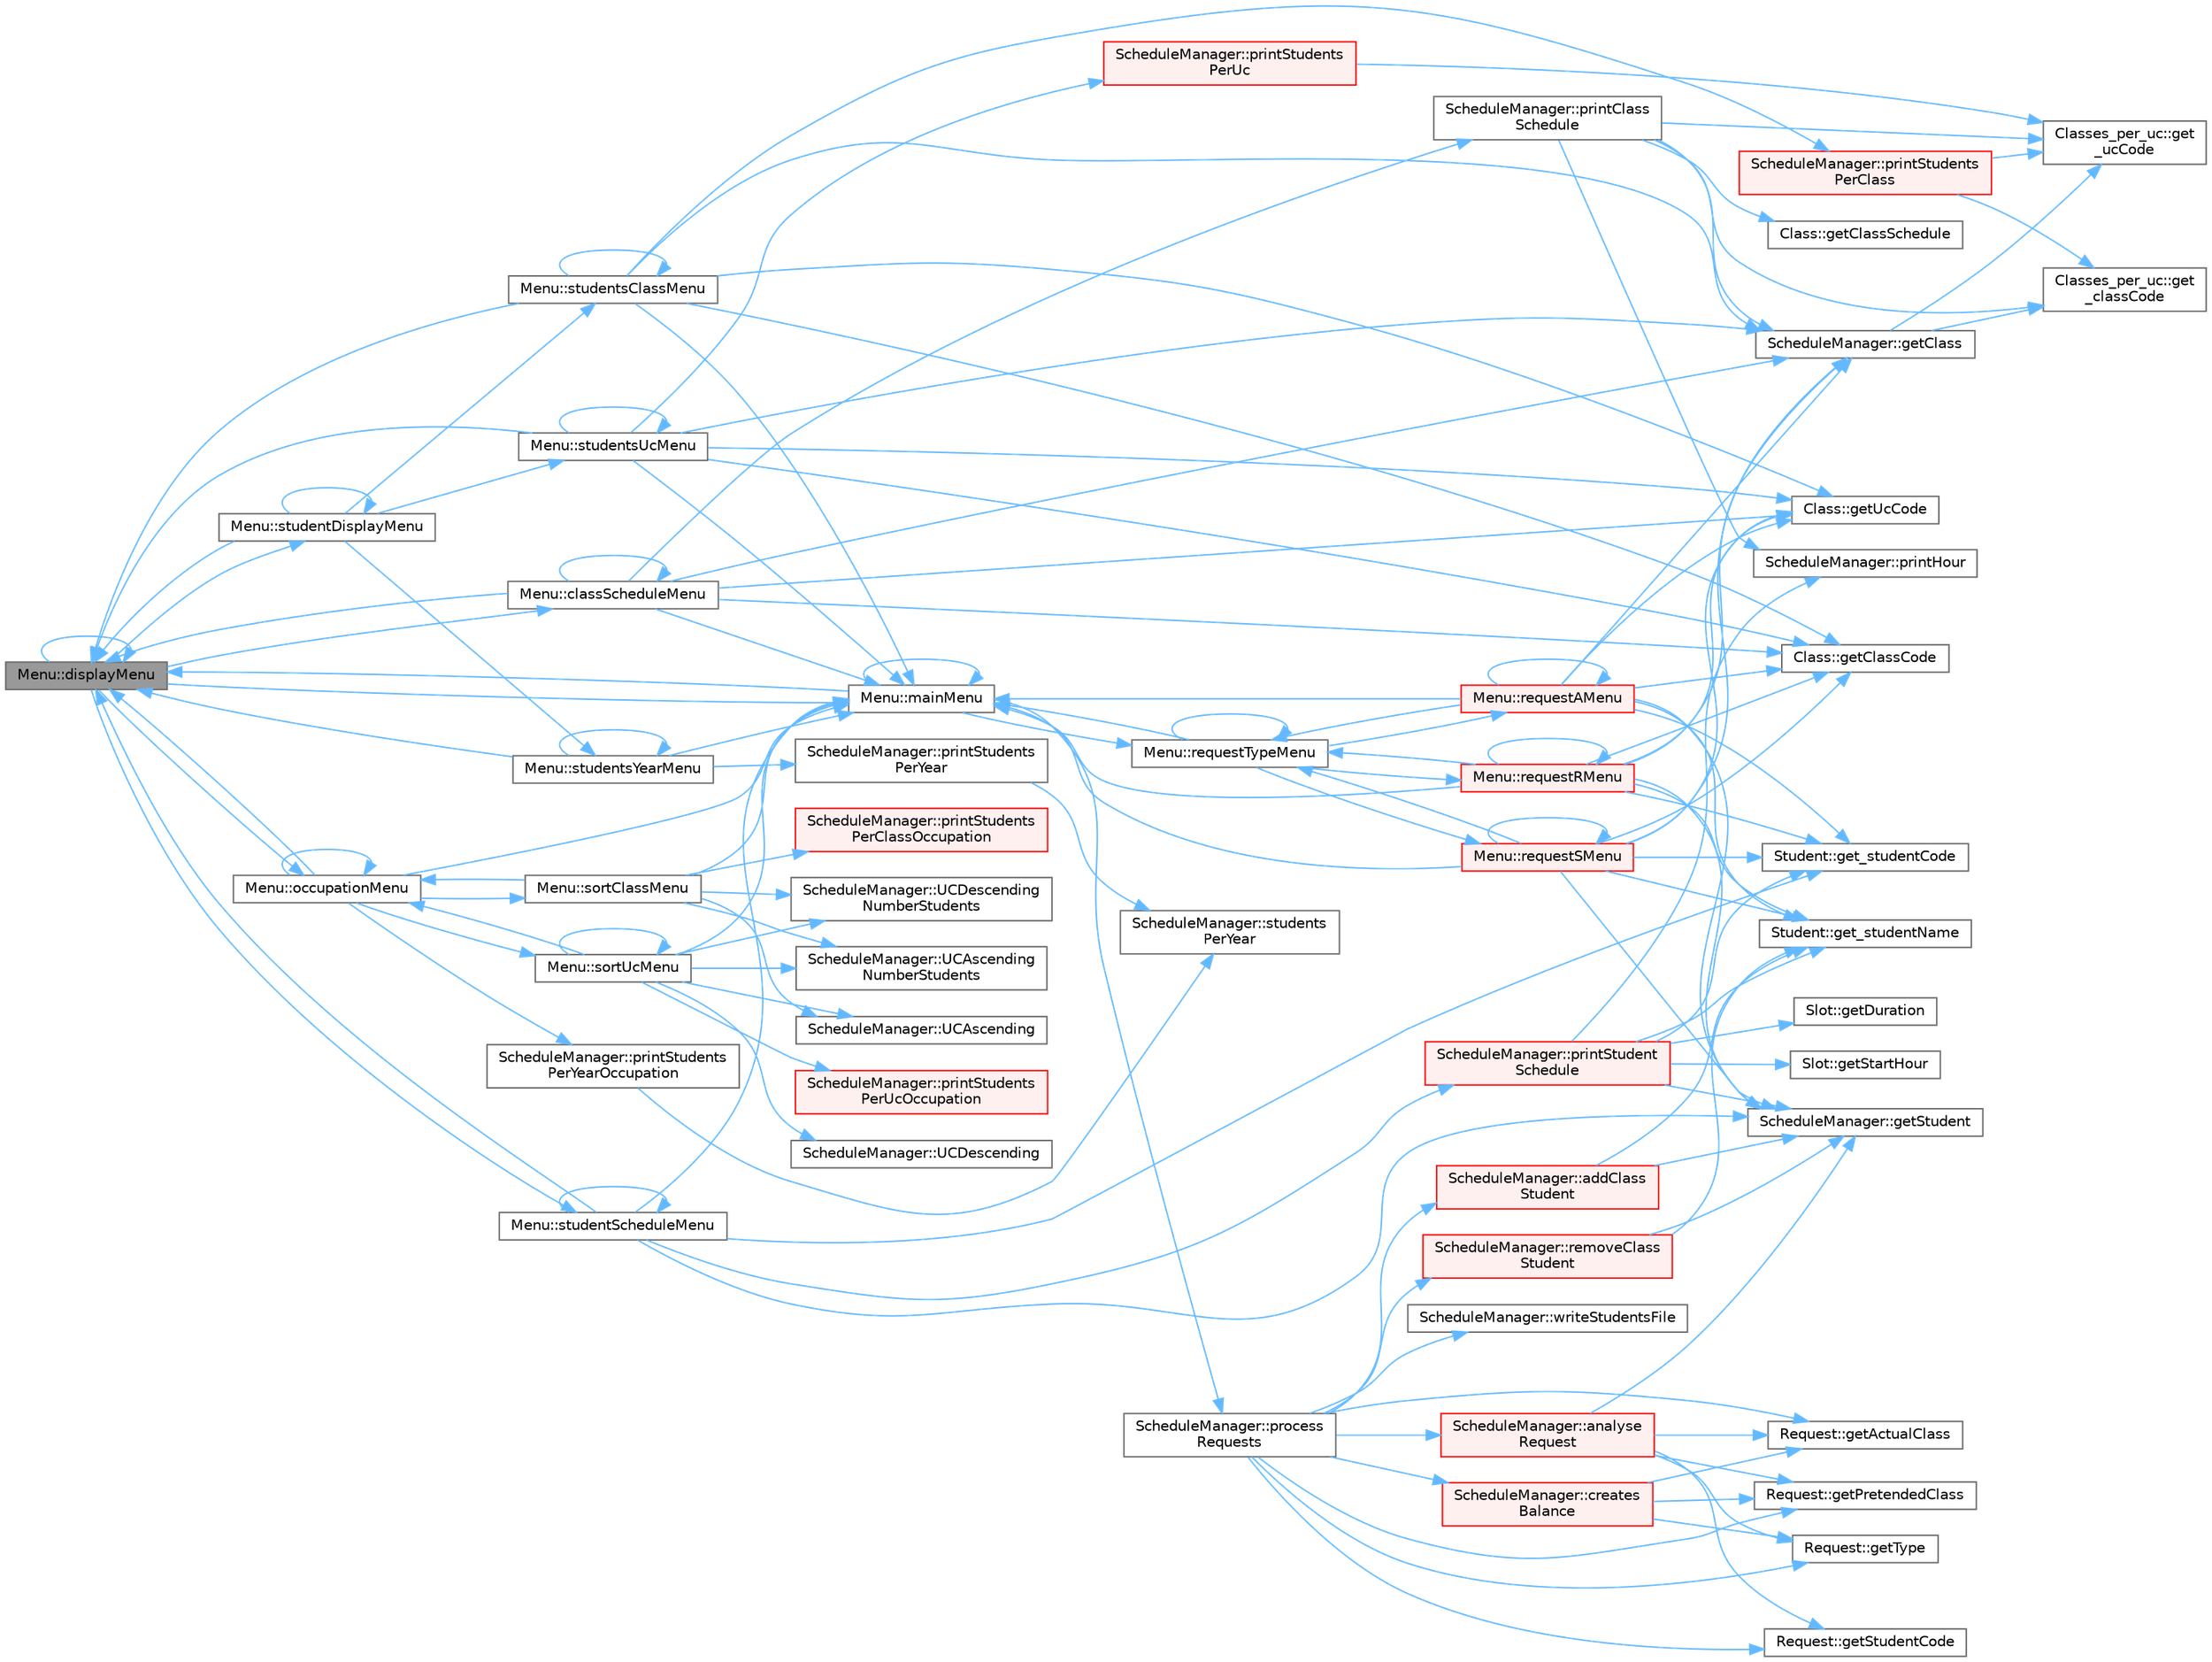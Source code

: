 digraph "Menu::displayMenu"
{
 // LATEX_PDF_SIZE
  bgcolor="transparent";
  edge [fontname=Helvetica,fontsize=10,labelfontname=Helvetica,labelfontsize=10];
  node [fontname=Helvetica,fontsize=10,shape=box,height=0.2,width=0.4];
  rankdir="LR";
  Node1 [label="Menu::displayMenu",height=0.2,width=0.4,color="gray40", fillcolor="grey60", style="filled", fontcolor="black",tooltip="displays and manages the display menu of the application"];
  Node1 -> Node2 [color="steelblue1",style="solid"];
  Node2 [label="Menu::classScheduleMenu",height=0.2,width=0.4,color="grey40", fillcolor="white", style="filled",URL="$class_menu.html#aa677a519e096f8d55025ed02c90bb16f",tooltip="displays the schedule of a class"];
  Node2 -> Node2 [color="steelblue1",style="solid"];
  Node2 -> Node1 [color="steelblue1",style="solid"];
  Node2 -> Node3 [color="steelblue1",style="solid"];
  Node3 [label="ScheduleManager::getClass",height=0.2,width=0.4,color="grey40", fillcolor="white", style="filled",URL="$class_schedule_manager.html#af086538733e4b420293d38a300286dbd",tooltip="get a class in the list of all classes per uc, complexity O(n)"];
  Node3 -> Node4 [color="steelblue1",style="solid"];
  Node4 [label="Classes_per_uc::get\l_classCode",height=0.2,width=0.4,color="grey40", fillcolor="white", style="filled",URL="$class_classes__per__uc.html#af2d2caaac1992545c5cc9cdd25931ff1",tooltip="gets the Class Code, complexity O(1)"];
  Node3 -> Node5 [color="steelblue1",style="solid"];
  Node5 [label="Classes_per_uc::get\l_ucCode",height=0.2,width=0.4,color="grey40", fillcolor="white", style="filled",URL="$class_classes__per__uc.html#ad7dc285639f33fad9796309cb686eb16",tooltip="gets the Uc Code, complexity O(1)"];
  Node2 -> Node6 [color="steelblue1",style="solid"];
  Node6 [label="Class::getClassCode",height=0.2,width=0.4,color="grey40", fillcolor="white", style="filled",URL="$class_class.html#a741c8eacce26ceaf0d68e4e5a145be68",tooltip="gets the Class Code, complexity O(1)"];
  Node2 -> Node7 [color="steelblue1",style="solid"];
  Node7 [label="Class::getUcCode",height=0.2,width=0.4,color="grey40", fillcolor="white", style="filled",URL="$class_class.html#a42b4ee11c3181b8b5ebc39e9652153f9",tooltip="gets the Uc Code, complexity O(1)"];
  Node2 -> Node8 [color="steelblue1",style="solid"];
  Node8 [label="Menu::mainMenu",height=0.2,width=0.4,color="grey40", fillcolor="white", style="filled",URL="$class_menu.html#aef9edee86d2ea460606361c92e061583",tooltip="displays and manages the main menu of the application"];
  Node8 -> Node1 [color="steelblue1",style="solid"];
  Node8 -> Node8 [color="steelblue1",style="solid"];
  Node8 -> Node9 [color="steelblue1",style="solid"];
  Node9 [label="ScheduleManager::process\lRequests",height=0.2,width=0.4,color="grey40", fillcolor="white", style="filled",URL="$class_schedule_manager.html#a48575e5429cdeded98a3367220de6fe7",tooltip="Complexity = O(n)"];
  Node9 -> Node10 [color="steelblue1",style="solid"];
  Node10 [label="ScheduleManager::addClass\lStudent",height=0.2,width=0.4,color="red", fillcolor="#FFF0F0", style="filled",URL="$class_schedule_manager.html#a6b3d6ef8772acd383dc1bf45f73a32b7",tooltip="Complexity = O(n + log n)"];
  Node10 -> Node12 [color="steelblue1",style="solid"];
  Node12 [label="Student::get_studentName",height=0.2,width=0.4,color="grey40", fillcolor="white", style="filled",URL="$class_student.html#af63e97959c77004acbe20302d6ad1a39",tooltip="gets the student name, complexity O(1)"];
  Node10 -> Node13 [color="steelblue1",style="solid"];
  Node13 [label="ScheduleManager::getStudent",height=0.2,width=0.4,color="grey40", fillcolor="white", style="filled",URL="$class_schedule_manager.html#ae9e558e49da94f4d5a4e5737dcecc59a",tooltip="gets the corresponding object to a student code, complexity O(n)"];
  Node9 -> Node14 [color="steelblue1",style="solid"];
  Node14 [label="ScheduleManager::analyse\lRequest",height=0.2,width=0.4,color="red", fillcolor="#FFF0F0", style="filled",URL="$class_schedule_manager.html#a2a4bba26f31a117f84244e431090a866",tooltip="Complexity O(n)"];
  Node14 -> Node20 [color="steelblue1",style="solid"];
  Node20 [label="Request::getActualClass",height=0.2,width=0.4,color="grey40", fillcolor="white", style="filled",URL="$class_request.html#ad55809beb01bf01c52087b4802379c4a",tooltip=" "];
  Node14 -> Node21 [color="steelblue1",style="solid"];
  Node21 [label="Request::getPretendedClass",height=0.2,width=0.4,color="grey40", fillcolor="white", style="filled",URL="$class_request.html#a7b02f395927210c07751be44d1b3c58c",tooltip=" "];
  Node14 -> Node13 [color="steelblue1",style="solid"];
  Node14 -> Node22 [color="steelblue1",style="solid"];
  Node22 [label="Request::getStudentCode",height=0.2,width=0.4,color="grey40", fillcolor="white", style="filled",URL="$class_request.html#a5a9953615d3e8fbb377bc13a17b65e57",tooltip=" "];
  Node14 -> Node23 [color="steelblue1",style="solid"];
  Node23 [label="Request::getType",height=0.2,width=0.4,color="grey40", fillcolor="white", style="filled",URL="$class_request.html#a64192fbb788c9dcae1e011f85a7c0f67",tooltip=" "];
  Node9 -> Node24 [color="steelblue1",style="solid"];
  Node24 [label="ScheduleManager::creates\lBalance",height=0.2,width=0.4,color="red", fillcolor="#FFF0F0", style="filled",URL="$class_schedule_manager.html#af918b25dc00ed4ffcd0ca8d29abd2af3",tooltip="Complexity = O(n²)"];
  Node24 -> Node20 [color="steelblue1",style="solid"];
  Node24 -> Node21 [color="steelblue1",style="solid"];
  Node24 -> Node23 [color="steelblue1",style="solid"];
  Node9 -> Node20 [color="steelblue1",style="solid"];
  Node9 -> Node21 [color="steelblue1",style="solid"];
  Node9 -> Node22 [color="steelblue1",style="solid"];
  Node9 -> Node23 [color="steelblue1",style="solid"];
  Node9 -> Node29 [color="steelblue1",style="solid"];
  Node29 [label="ScheduleManager::removeClass\lStudent",height=0.2,width=0.4,color="red", fillcolor="#FFF0F0", style="filled",URL="$class_schedule_manager.html#abee9ead517d9992eb0326cfcdd98a90c",tooltip="Complexity = O(n + log n)"];
  Node29 -> Node12 [color="steelblue1",style="solid"];
  Node29 -> Node13 [color="steelblue1",style="solid"];
  Node9 -> Node30 [color="steelblue1",style="solid"];
  Node30 [label="ScheduleManager::writeStudentsFile",height=0.2,width=0.4,color="grey40", fillcolor="white", style="filled",URL="$class_schedule_manager.html#a6597654bdd09088afc302aff9602fb9b",tooltip="Complexity = O(n)"];
  Node8 -> Node31 [color="steelblue1",style="solid"];
  Node31 [label="Menu::requestTypeMenu",height=0.2,width=0.4,color="grey40", fillcolor="white", style="filled",URL="$class_menu.html#a08f5fd797aed15499f55a271317f417e",tooltip="displays and manages the request menu of the application"];
  Node31 -> Node8 [color="steelblue1",style="solid"];
  Node31 -> Node32 [color="steelblue1",style="solid"];
  Node32 [label="Menu::requestAMenu",height=0.2,width=0.4,color="red", fillcolor="#FFF0F0", style="filled",URL="$class_menu.html#a98f6fc8ff0888c1141677e12061d05d9",tooltip="displays and manages the request menu to add a student to a new class"];
  Node32 -> Node33 [color="steelblue1",style="solid"];
  Node33 [label="Student::get_studentCode",height=0.2,width=0.4,color="grey40", fillcolor="white", style="filled",URL="$class_student.html#a6b9d32745e4a22040364773353158464",tooltip="gets the student code, complexity O(1)"];
  Node32 -> Node12 [color="steelblue1",style="solid"];
  Node32 -> Node3 [color="steelblue1",style="solid"];
  Node32 -> Node6 [color="steelblue1",style="solid"];
  Node32 -> Node13 [color="steelblue1",style="solid"];
  Node32 -> Node7 [color="steelblue1",style="solid"];
  Node32 -> Node8 [color="steelblue1",style="solid"];
  Node32 -> Node32 [color="steelblue1",style="solid"];
  Node32 -> Node31 [color="steelblue1",style="solid"];
  Node31 -> Node35 [color="steelblue1",style="solid"];
  Node35 [label="Menu::requestRMenu",height=0.2,width=0.4,color="red", fillcolor="#FFF0F0", style="filled",URL="$class_menu.html#a80da583d6fbe2654f0e2de94c2df66af",tooltip="displays and manages the request menu to remove a student from a class"];
  Node35 -> Node33 [color="steelblue1",style="solid"];
  Node35 -> Node12 [color="steelblue1",style="solid"];
  Node35 -> Node3 [color="steelblue1",style="solid"];
  Node35 -> Node6 [color="steelblue1",style="solid"];
  Node35 -> Node13 [color="steelblue1",style="solid"];
  Node35 -> Node7 [color="steelblue1",style="solid"];
  Node35 -> Node8 [color="steelblue1",style="solid"];
  Node35 -> Node35 [color="steelblue1",style="solid"];
  Node35 -> Node31 [color="steelblue1",style="solid"];
  Node31 -> Node36 [color="steelblue1",style="solid"];
  Node36 [label="Menu::requestSMenu",height=0.2,width=0.4,color="red", fillcolor="#FFF0F0", style="filled",URL="$class_menu.html#acbc8696e3f90771a91f6ee1a4389d73b",tooltip="displays and manages the request menu to swap student class(es)"];
  Node36 -> Node33 [color="steelblue1",style="solid"];
  Node36 -> Node12 [color="steelblue1",style="solid"];
  Node36 -> Node3 [color="steelblue1",style="solid"];
  Node36 -> Node6 [color="steelblue1",style="solid"];
  Node36 -> Node13 [color="steelblue1",style="solid"];
  Node36 -> Node7 [color="steelblue1",style="solid"];
  Node36 -> Node8 [color="steelblue1",style="solid"];
  Node36 -> Node36 [color="steelblue1",style="solid"];
  Node36 -> Node31 [color="steelblue1",style="solid"];
  Node31 -> Node31 [color="steelblue1",style="solid"];
  Node2 -> Node37 [color="steelblue1",style="solid"];
  Node37 [label="ScheduleManager::printClass\lSchedule",height=0.2,width=0.4,color="grey40", fillcolor="white", style="filled",URL="$class_schedule_manager.html#a6544749a66e0df443356f162f5a6048f",tooltip="complexity O(2) = O(1)"];
  Node37 -> Node4 [color="steelblue1",style="solid"];
  Node37 -> Node5 [color="steelblue1",style="solid"];
  Node37 -> Node3 [color="steelblue1",style="solid"];
  Node37 -> Node38 [color="steelblue1",style="solid"];
  Node38 [label="Class::getClassSchedule",height=0.2,width=0.4,color="grey40", fillcolor="white", style="filled",URL="$class_class.html#ae4b4b4d65d68d3070ebcd3ececb95090",tooltip="gets a list of the Class Schedule, complexity O(1)"];
  Node37 -> Node39 [color="steelblue1",style="solid"];
  Node39 [label="ScheduleManager::printHour",height=0.2,width=0.4,color="grey40", fillcolor="white", style="filled",URL="$class_schedule_manager.html#a3c8d93bdddc5efe2b9e60816caefbbc1",tooltip="converts and prints a float into a time stamp, complexity O(1)"];
  Node1 -> Node1 [color="steelblue1",style="solid"];
  Node1 -> Node8 [color="steelblue1",style="solid"];
  Node1 -> Node40 [color="steelblue1",style="solid"];
  Node40 [label="Menu::occupationMenu",height=0.2,width=0.4,color="grey40", fillcolor="white", style="filled",URL="$class_menu.html#a73bdb45003cedb8515d112a986f95d2c",tooltip="displays the options to the occupation of classes, uc's or year"];
  Node40 -> Node1 [color="steelblue1",style="solid"];
  Node40 -> Node8 [color="steelblue1",style="solid"];
  Node40 -> Node40 [color="steelblue1",style="solid"];
  Node40 -> Node41 [color="steelblue1",style="solid"];
  Node41 [label="ScheduleManager::printStudents\lPerYearOccupation",height=0.2,width=0.4,color="grey40", fillcolor="white", style="filled",URL="$class_schedule_manager.html#adab40ba93a69b5d6ea0feb6f99496b4a",tooltip="Complexity = O(n + max number of classes) = O(n)"];
  Node41 -> Node42 [color="steelblue1",style="solid"];
  Node42 [label="ScheduleManager::students\lPerYear",height=0.2,width=0.4,color="grey40", fillcolor="white", style="filled",URL="$class_schedule_manager.html#ad05e0f4686bb4cb17d3805eaf6a5327d",tooltip="complexity O(n + max number of classes of a student) = O(n)"];
  Node40 -> Node43 [color="steelblue1",style="solid"];
  Node43 [label="Menu::sortClassMenu",height=0.2,width=0.4,color="grey40", fillcolor="white", style="filled",URL="$class_menu.html#ae06786f133a6c224371613a12fc8c5c6",tooltip="displays the options to show the occupation of classes"];
  Node43 -> Node8 [color="steelblue1",style="solid"];
  Node43 -> Node40 [color="steelblue1",style="solid"];
  Node43 -> Node44 [color="steelblue1",style="solid"];
  Node44 [label="ScheduleManager::printStudents\lPerClassOccupation",height=0.2,width=0.4,color="red", fillcolor="#FFF0F0", style="filled",URL="$class_schedule_manager.html#aa9574467fda88f236a31f3bf126f531b",tooltip="complexity O(2n) = O(n)"];
  Node43 -> Node45 [color="steelblue1",style="solid"];
  Node45 [label="ScheduleManager::UCAscending",height=0.2,width=0.4,color="grey40", fillcolor="white", style="filled",URL="$class_schedule_manager.html#a3caefa77328265e669d4ee2577d6d759",tooltip="custom comparator function to sort a list of pairs<int, Classes_per_uc> from the first UC to the last"];
  Node43 -> Node46 [color="steelblue1",style="solid"];
  Node46 [label="ScheduleManager::UCAscending\lNumberStudents",height=0.2,width=0.4,color="grey40", fillcolor="white", style="filled",URL="$class_schedule_manager.html#abda48961240bd59903dd183648a81c11",tooltip="custom comparator function to sort a list of pairs<int, Classes_per_uc> from the uc with less student..."];
  Node43 -> Node47 [color="steelblue1",style="solid"];
  Node47 [label="ScheduleManager::UCDescending\lNumberStudents",height=0.2,width=0.4,color="grey40", fillcolor="white", style="filled",URL="$class_schedule_manager.html#a94e3990d001e034c4b46a4c70d5d2c0d",tooltip="custom comparator function to sort a list of pairs<int, Classes_per_uc> from the uc with more student..."];
  Node40 -> Node48 [color="steelblue1",style="solid"];
  Node48 [label="Menu::sortUcMenu",height=0.2,width=0.4,color="grey40", fillcolor="white", style="filled",URL="$class_menu.html#a35649eb24753cbbd8142ac52e6a98e01",tooltip="displays the options to show the occupation of uc's"];
  Node48 -> Node8 [color="steelblue1",style="solid"];
  Node48 -> Node40 [color="steelblue1",style="solid"];
  Node48 -> Node49 [color="steelblue1",style="solid"];
  Node49 [label="ScheduleManager::printStudents\lPerUcOccupation",height=0.2,width=0.4,color="red", fillcolor="#FFF0F0", style="filled",URL="$class_schedule_manager.html#a59d7a95a91611f9183271eac4d4ded81",tooltip="Complexity = O(n)"];
  Node48 -> Node48 [color="steelblue1",style="solid"];
  Node48 -> Node45 [color="steelblue1",style="solid"];
  Node48 -> Node46 [color="steelblue1",style="solid"];
  Node48 -> Node50 [color="steelblue1",style="solid"];
  Node50 [label="ScheduleManager::UCDescending",height=0.2,width=0.4,color="grey40", fillcolor="white", style="filled",URL="$class_schedule_manager.html#a21150b782f55ac7b0f81d53468a3d465",tooltip="custom comparator function to sort a list of pairs<int, Classes_per_uc> from the last UC to the first"];
  Node48 -> Node47 [color="steelblue1",style="solid"];
  Node1 -> Node51 [color="steelblue1",style="solid"];
  Node51 [label="Menu::studentDisplayMenu",height=0.2,width=0.4,color="grey40", fillcolor="white", style="filled",URL="$class_menu.html#afc61de2cbeb06654497344254c5b9050",tooltip="displays the options to show the students on UC/Class/Year"];
  Node51 -> Node1 [color="steelblue1",style="solid"];
  Node51 -> Node51 [color="steelblue1",style="solid"];
  Node51 -> Node52 [color="steelblue1",style="solid"];
  Node52 [label="Menu::studentsClassMenu",height=0.2,width=0.4,color="grey40", fillcolor="white", style="filled",URL="$class_menu.html#aa06a36f0195d4f18ee727ee191c8fee1",tooltip="displays input options for classCode and UCCode to choose a Class's list of students to display"];
  Node52 -> Node1 [color="steelblue1",style="solid"];
  Node52 -> Node3 [color="steelblue1",style="solid"];
  Node52 -> Node6 [color="steelblue1",style="solid"];
  Node52 -> Node7 [color="steelblue1",style="solid"];
  Node52 -> Node8 [color="steelblue1",style="solid"];
  Node52 -> Node53 [color="steelblue1",style="solid"];
  Node53 [label="ScheduleManager::printStudents\lPerClass",height=0.2,width=0.4,color="red", fillcolor="#FFF0F0", style="filled",URL="$class_schedule_manager.html#a175abf1872f6994c3e3e1ba9238b72c7",tooltip="complexity O(n + max number of classes of a student) = O(n)"];
  Node53 -> Node4 [color="steelblue1",style="solid"];
  Node53 -> Node5 [color="steelblue1",style="solid"];
  Node52 -> Node52 [color="steelblue1",style="solid"];
  Node51 -> Node54 [color="steelblue1",style="solid"];
  Node54 [label="Menu::studentsUcMenu",height=0.2,width=0.4,color="grey40", fillcolor="white", style="filled",URL="$class_menu.html#a150abfa0868035c73753da75984969d5",tooltip="displays input options for classCode and UCCode to choose a Classes_per_uc list of students to displa..."];
  Node54 -> Node1 [color="steelblue1",style="solid"];
  Node54 -> Node3 [color="steelblue1",style="solid"];
  Node54 -> Node6 [color="steelblue1",style="solid"];
  Node54 -> Node7 [color="steelblue1",style="solid"];
  Node54 -> Node8 [color="steelblue1",style="solid"];
  Node54 -> Node55 [color="steelblue1",style="solid"];
  Node55 [label="ScheduleManager::printStudents\lPerUc",height=0.2,width=0.4,color="red", fillcolor="#FFF0F0", style="filled",URL="$class_schedule_manager.html#af0f76b19ca44cb2656b230a375f67168",tooltip="prints in the terminal a UC and a list of its students"];
  Node55 -> Node5 [color="steelblue1",style="solid"];
  Node54 -> Node54 [color="steelblue1",style="solid"];
  Node51 -> Node56 [color="steelblue1",style="solid"];
  Node56 [label="Menu::studentsYearMenu",height=0.2,width=0.4,color="grey40", fillcolor="white", style="filled",URL="$class_menu.html#ab2ee6d3173360458a0ab9f1ce413ef33",tooltip="displays input options for year to choose a year's list of students to display"];
  Node56 -> Node1 [color="steelblue1",style="solid"];
  Node56 -> Node8 [color="steelblue1",style="solid"];
  Node56 -> Node57 [color="steelblue1",style="solid"];
  Node57 [label="ScheduleManager::printStudents\lPerYear",height=0.2,width=0.4,color="grey40", fillcolor="white", style="filled",URL="$class_schedule_manager.html#a4d2380deb91d21cdfafebe799bf1be8f",tooltip="Complexity = O(n + number of student's classes) = O(n)"];
  Node57 -> Node42 [color="steelblue1",style="solid"];
  Node56 -> Node56 [color="steelblue1",style="solid"];
  Node1 -> Node58 [color="steelblue1",style="solid"];
  Node58 [label="Menu::studentScheduleMenu",height=0.2,width=0.4,color="grey40", fillcolor="white", style="filled",URL="$class_menu.html#aa39a8a67e77b690cda3cb9a6a360404f",tooltip="displays and manages to show a student information"];
  Node58 -> Node1 [color="steelblue1",style="solid"];
  Node58 -> Node33 [color="steelblue1",style="solid"];
  Node58 -> Node13 [color="steelblue1",style="solid"];
  Node58 -> Node8 [color="steelblue1",style="solid"];
  Node58 -> Node59 [color="steelblue1",style="solid"];
  Node59 [label="ScheduleManager::printStudent\lSchedule",height=0.2,width=0.4,color="red", fillcolor="#FFF0F0", style="filled",URL="$class_schedule_manager.html#a7d2210e89d349d3ad5fd1f5d2c3f5c8b",tooltip="prints a student schedule, complexity O(max number of classes that a student can have) = O(1)"];
  Node59 -> Node33 [color="steelblue1",style="solid"];
  Node59 -> Node12 [color="steelblue1",style="solid"];
  Node59 -> Node16 [color="steelblue1",style="solid"];
  Node16 [label="Slot::getDuration",height=0.2,width=0.4,color="grey40", fillcolor="white", style="filled",URL="$class_slot.html#aea64173d5b077e41c975abe1f682ec12",tooltip="gets the duration of a class, complexity O(1)"];
  Node59 -> Node17 [color="steelblue1",style="solid"];
  Node17 [label="Slot::getStartHour",height=0.2,width=0.4,color="grey40", fillcolor="white", style="filled",URL="$class_slot.html#a004b0ad47c5b9736857c09a9c5affa15",tooltip="gets the start hour of a class, complexity O(1)"];
  Node59 -> Node13 [color="steelblue1",style="solid"];
  Node59 -> Node39 [color="steelblue1",style="solid"];
  Node58 -> Node58 [color="steelblue1",style="solid"];
}
